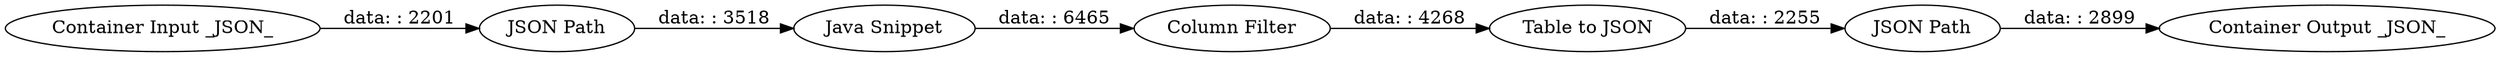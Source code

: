 digraph {
	"5720728048051134602_7" [label="Table to JSON"]
	"5720728048051134602_9" [label="JSON Path"]
	"5720728048051134602_3" [label="Container Output _JSON_"]
	"5720728048051134602_1" [label="Container Input _JSON_"]
	"5720728048051134602_8" [label="Column Filter"]
	"5720728048051134602_2" [label="JSON Path"]
	"5720728048051134602_6" [label="Java Snippet"]
	"5720728048051134602_9" -> "5720728048051134602_3" [label="data: : 2899"]
	"5720728048051134602_1" -> "5720728048051134602_2" [label="data: : 2201"]
	"5720728048051134602_8" -> "5720728048051134602_7" [label="data: : 4268"]
	"5720728048051134602_7" -> "5720728048051134602_9" [label="data: : 2255"]
	"5720728048051134602_6" -> "5720728048051134602_8" [label="data: : 6465"]
	"5720728048051134602_2" -> "5720728048051134602_6" [label="data: : 3518"]
	rankdir=LR
}
